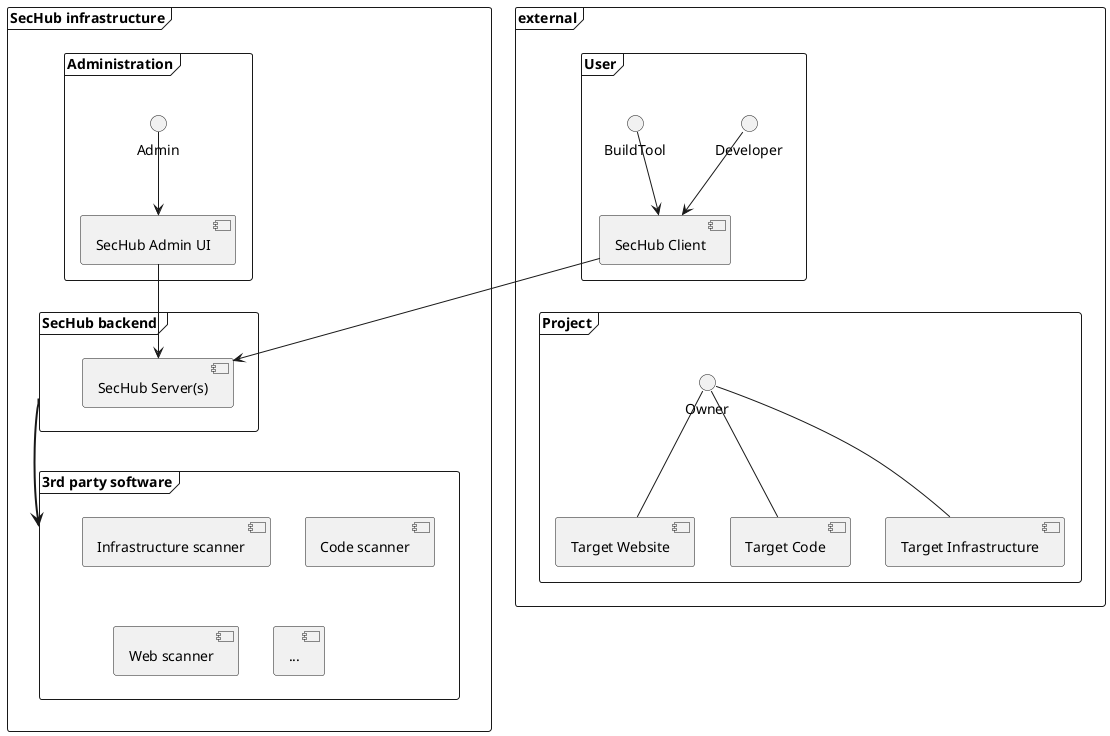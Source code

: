 // SPDX-License-Identifier: MIT
@startuml
'left to right direction
frame external{
    frame "User" {
        [SecHub Client] as Client
        Developer --> Client
        BuildTool --> Client
    }

    frame "Project" {
        [Target Website] as website
        [Target Code] as code
        [Target Infrastructure] as infra

        Owner -- website
        Owner -- code
        Owner -- infra
    }

}

frame "SecHub infrastructure" as internal{

    frame "SecHub backend " as backend{
        [SecHub Server(s)] as Server

    }

    frame "3rd party software" as products{
        [Infrastructure scanner] as infrascan
        [Code scanner] as codescan
        [Web scanner] as webscan
        [...] as more
    }

    frame "Administration" {
        [SecHub Admin UI] as AdminUI
        Admin --> AdminUI
    }
}

Client --> Server
AdminUI --> Server

backend => products


' just for layouting: using hidden field
' see https://mrhaki.blogspot.com/2017/10/plantuml-pleasantness-layout-elements.html
Client -[hidden]- Owner
backend -[hidden]- products


@enduml